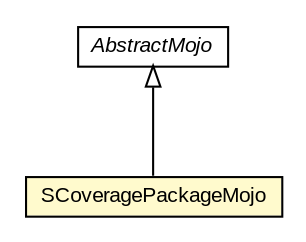 #!/usr/local/bin/dot
#
# Class diagram 
# Generated by UMLGraph version R5_6-24-gf6e263 (http://www.umlgraph.org/)
#

digraph G {
	edge [fontname="arial",fontsize=10,labelfontname="arial",labelfontsize=10];
	node [fontname="arial",fontsize=10,shape=plaintext];
	nodesep=0.25;
	ranksep=0.5;
	// org.scoverage.plugin.SCoveragePackageMojo
	c130 [label=<<table title="org.scoverage.plugin.SCoveragePackageMojo" border="0" cellborder="1" cellspacing="0" cellpadding="2" port="p" bgcolor="lemonChiffon" href="./SCoveragePackageMojo.html">
		<tr><td><table border="0" cellspacing="0" cellpadding="1">
<tr><td align="center" balign="center"> SCoveragePackageMojo </td></tr>
		</table></td></tr>
		</table>>, URL="./SCoveragePackageMojo.html", fontname="arial", fontcolor="black", fontsize=10.0];
	//org.scoverage.plugin.SCoveragePackageMojo extends org.apache.maven.plugin.AbstractMojo
	c137:p -> c130:p [dir=back,arrowtail=empty];
	// org.apache.maven.plugin.AbstractMojo
	c137 [label=<<table title="org.apache.maven.plugin.AbstractMojo" border="0" cellborder="1" cellspacing="0" cellpadding="2" port="p">
		<tr><td><table border="0" cellspacing="0" cellpadding="1">
<tr><td align="center" balign="center"><font face="arial italic"> AbstractMojo </font></td></tr>
		</table></td></tr>
		</table>>, URL="null", fontname="arial", fontcolor="black", fontsize=10.0];
}

